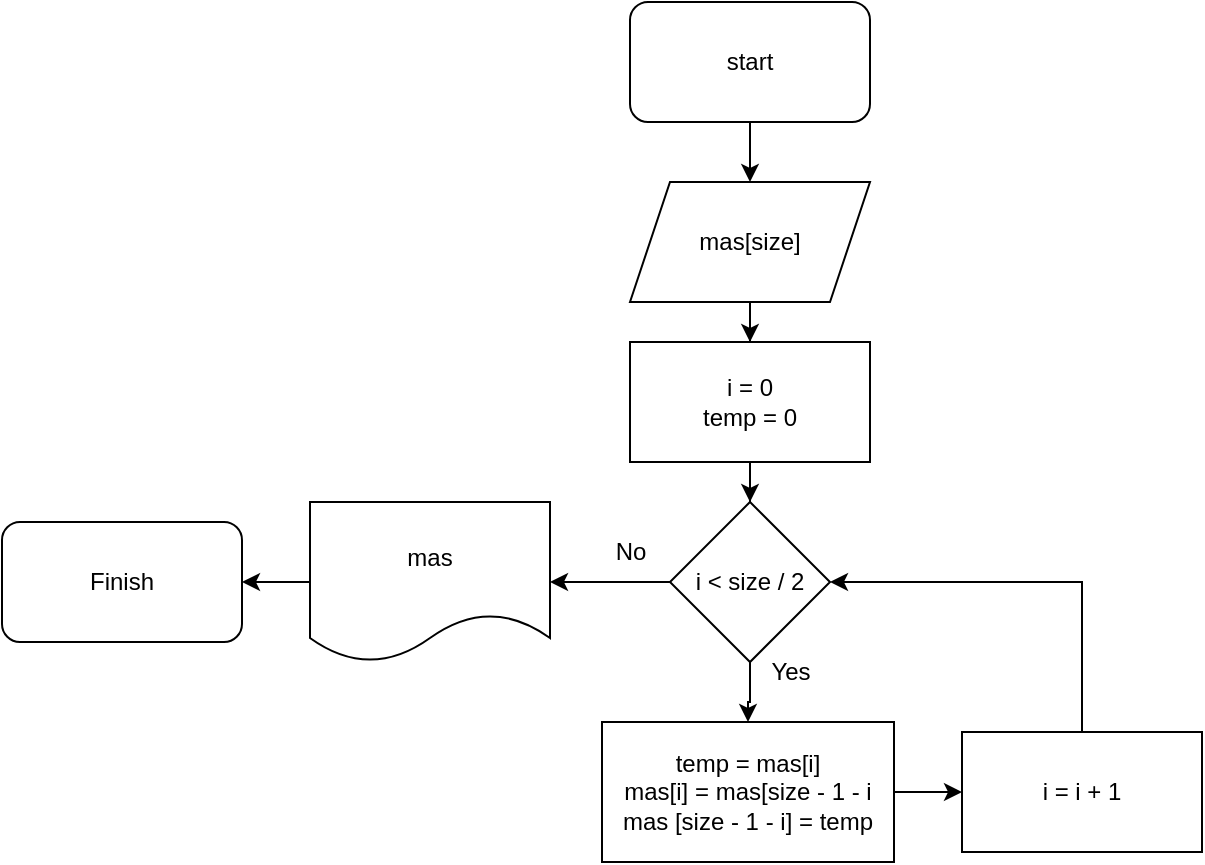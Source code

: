 <mxfile version="21.3.2" type="github">
  <diagram name="Страница 1" id="W4uJ--VzwHjZc-Hl1yLU">
    <mxGraphModel dx="1050" dy="549" grid="1" gridSize="10" guides="1" tooltips="1" connect="1" arrows="1" fold="1" page="1" pageScale="1" pageWidth="827" pageHeight="1169" math="0" shadow="0">
      <root>
        <mxCell id="0" />
        <mxCell id="1" parent="0" />
        <mxCell id="98Hi7bxgREszJCiAGkyn-3" value="" style="edgeStyle=orthogonalEdgeStyle;rounded=0;orthogonalLoop=1;jettySize=auto;html=1;" edge="1" parent="1" source="98Hi7bxgREszJCiAGkyn-1" target="98Hi7bxgREszJCiAGkyn-2">
          <mxGeometry relative="1" as="geometry" />
        </mxCell>
        <mxCell id="98Hi7bxgREszJCiAGkyn-1" value="start" style="rounded=1;whiteSpace=wrap;html=1;" vertex="1" parent="1">
          <mxGeometry x="354" y="10" width="120" height="60" as="geometry" />
        </mxCell>
        <mxCell id="98Hi7bxgREszJCiAGkyn-5" value="" style="edgeStyle=orthogonalEdgeStyle;rounded=0;orthogonalLoop=1;jettySize=auto;html=1;" edge="1" parent="1" source="98Hi7bxgREszJCiAGkyn-2" target="98Hi7bxgREszJCiAGkyn-4">
          <mxGeometry relative="1" as="geometry" />
        </mxCell>
        <mxCell id="98Hi7bxgREszJCiAGkyn-2" value="mas[size]" style="shape=parallelogram;perimeter=parallelogramPerimeter;whiteSpace=wrap;html=1;fixedSize=1;" vertex="1" parent="1">
          <mxGeometry x="354" y="100" width="120" height="60" as="geometry" />
        </mxCell>
        <mxCell id="98Hi7bxgREszJCiAGkyn-7" value="" style="edgeStyle=orthogonalEdgeStyle;rounded=0;orthogonalLoop=1;jettySize=auto;html=1;" edge="1" parent="1" source="98Hi7bxgREszJCiAGkyn-4" target="98Hi7bxgREszJCiAGkyn-6">
          <mxGeometry relative="1" as="geometry" />
        </mxCell>
        <mxCell id="98Hi7bxgREszJCiAGkyn-4" value="i = 0&lt;br&gt;temp = 0&lt;br&gt;" style="whiteSpace=wrap;html=1;" vertex="1" parent="1">
          <mxGeometry x="354" y="180" width="120" height="60" as="geometry" />
        </mxCell>
        <mxCell id="98Hi7bxgREszJCiAGkyn-9" value="" style="edgeStyle=orthogonalEdgeStyle;rounded=0;orthogonalLoop=1;jettySize=auto;html=1;" edge="1" parent="1" source="98Hi7bxgREszJCiAGkyn-6" target="98Hi7bxgREszJCiAGkyn-8">
          <mxGeometry relative="1" as="geometry" />
        </mxCell>
        <mxCell id="98Hi7bxgREszJCiAGkyn-12" value="" style="edgeStyle=orthogonalEdgeStyle;rounded=0;orthogonalLoop=1;jettySize=auto;html=1;" edge="1" parent="1" source="98Hi7bxgREszJCiAGkyn-6" target="98Hi7bxgREszJCiAGkyn-11">
          <mxGeometry relative="1" as="geometry" />
        </mxCell>
        <mxCell id="98Hi7bxgREszJCiAGkyn-6" value="i &amp;lt; size / 2" style="rhombus;whiteSpace=wrap;html=1;" vertex="1" parent="1">
          <mxGeometry x="374" y="260" width="80" height="80" as="geometry" />
        </mxCell>
        <mxCell id="98Hi7bxgREszJCiAGkyn-17" value="" style="edgeStyle=orthogonalEdgeStyle;rounded=0;orthogonalLoop=1;jettySize=auto;html=1;" edge="1" parent="1" source="98Hi7bxgREszJCiAGkyn-8" target="98Hi7bxgREszJCiAGkyn-16">
          <mxGeometry relative="1" as="geometry" />
        </mxCell>
        <mxCell id="98Hi7bxgREszJCiAGkyn-8" value="temp = mas[i]&lt;br&gt;mas[i] = mas[size - 1 - i&lt;br&gt;mas [size - 1 - i] = temp" style="whiteSpace=wrap;html=1;" vertex="1" parent="1">
          <mxGeometry x="340" y="370" width="146" height="70" as="geometry" />
        </mxCell>
        <mxCell id="98Hi7bxgREszJCiAGkyn-10" value="Yes" style="text;html=1;align=center;verticalAlign=middle;resizable=0;points=[];autosize=1;strokeColor=none;fillColor=none;" vertex="1" parent="1">
          <mxGeometry x="414" y="330" width="40" height="30" as="geometry" />
        </mxCell>
        <mxCell id="98Hi7bxgREszJCiAGkyn-14" value="" style="edgeStyle=orthogonalEdgeStyle;rounded=0;orthogonalLoop=1;jettySize=auto;html=1;" edge="1" parent="1" source="98Hi7bxgREszJCiAGkyn-11" target="98Hi7bxgREszJCiAGkyn-13">
          <mxGeometry relative="1" as="geometry" />
        </mxCell>
        <mxCell id="98Hi7bxgREszJCiAGkyn-11" value="mas" style="shape=document;whiteSpace=wrap;html=1;boundedLbl=1;" vertex="1" parent="1">
          <mxGeometry x="194" y="260" width="120" height="80" as="geometry" />
        </mxCell>
        <mxCell id="98Hi7bxgREszJCiAGkyn-13" value="Finish" style="rounded=1;whiteSpace=wrap;html=1;" vertex="1" parent="1">
          <mxGeometry x="40" y="270" width="120" height="60" as="geometry" />
        </mxCell>
        <mxCell id="98Hi7bxgREszJCiAGkyn-15" value="No" style="text;html=1;align=center;verticalAlign=middle;resizable=0;points=[];autosize=1;strokeColor=none;fillColor=none;" vertex="1" parent="1">
          <mxGeometry x="334" y="270" width="40" height="30" as="geometry" />
        </mxCell>
        <mxCell id="98Hi7bxgREszJCiAGkyn-19" style="edgeStyle=orthogonalEdgeStyle;rounded=0;orthogonalLoop=1;jettySize=auto;html=1;exitX=0.5;exitY=0;exitDx=0;exitDy=0;entryX=1;entryY=0.5;entryDx=0;entryDy=0;" edge="1" parent="1" source="98Hi7bxgREszJCiAGkyn-16" target="98Hi7bxgREszJCiAGkyn-6">
          <mxGeometry relative="1" as="geometry" />
        </mxCell>
        <mxCell id="98Hi7bxgREszJCiAGkyn-16" value="i = i + 1" style="whiteSpace=wrap;html=1;" vertex="1" parent="1">
          <mxGeometry x="520" y="375" width="120" height="60" as="geometry" />
        </mxCell>
      </root>
    </mxGraphModel>
  </diagram>
</mxfile>
